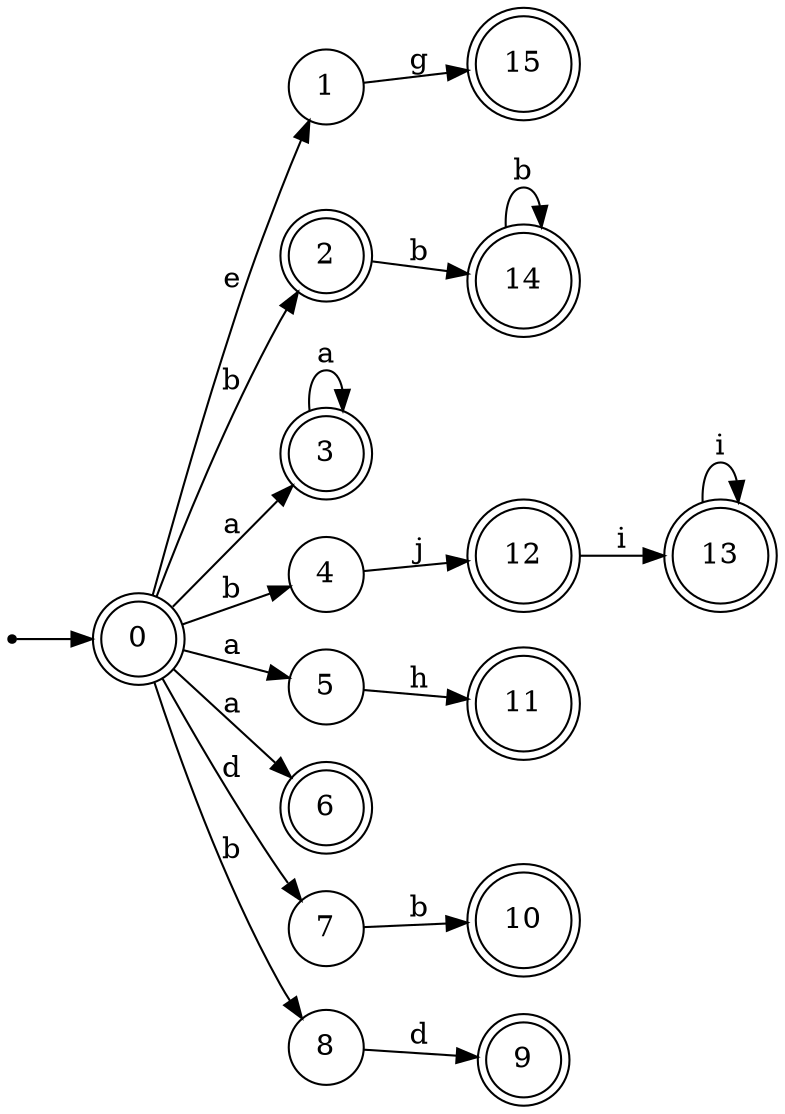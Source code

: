 digraph finite_state_machine {
rankdir=LR;
size="20,20";
node [shape = point]; "dummy0"
node [shape = doublecircle]; "0";"dummy0" -> "0";
node [shape = circle]; "1";
node [shape = doublecircle]; "2";node [shape = doublecircle]; "3";node [shape = circle]; "4";
node [shape = circle]; "5";
node [shape = doublecircle]; "6";node [shape = circle]; "7";
node [shape = circle]; "8";
node [shape = doublecircle]; "9";node [shape = doublecircle]; "10";node [shape = doublecircle]; "11";node [shape = doublecircle]; "12";node [shape = doublecircle]; "13";node [shape = doublecircle]; "14";node [shape = doublecircle]; "15";"0" -> "1" [label = "e"];
 "0" -> "8" [label = "b"];
 "0" -> "2" [label = "b"];
 "0" -> "4" [label = "b"];
 "0" -> "3" [label = "a"];
 "0" -> "5" [label = "a"];
 "0" -> "6" [label = "a"];
 "0" -> "7" [label = "d"];
 "8" -> "9" [label = "d"];
 "7" -> "10" [label = "b"];
 "5" -> "11" [label = "h"];
 "4" -> "12" [label = "j"];
 "12" -> "13" [label = "i"];
 "13" -> "13" [label = "i"];
 "3" -> "3" [label = "a"];
 "2" -> "14" [label = "b"];
 "14" -> "14" [label = "b"];
 "1" -> "15" [label = "g"];
 }
